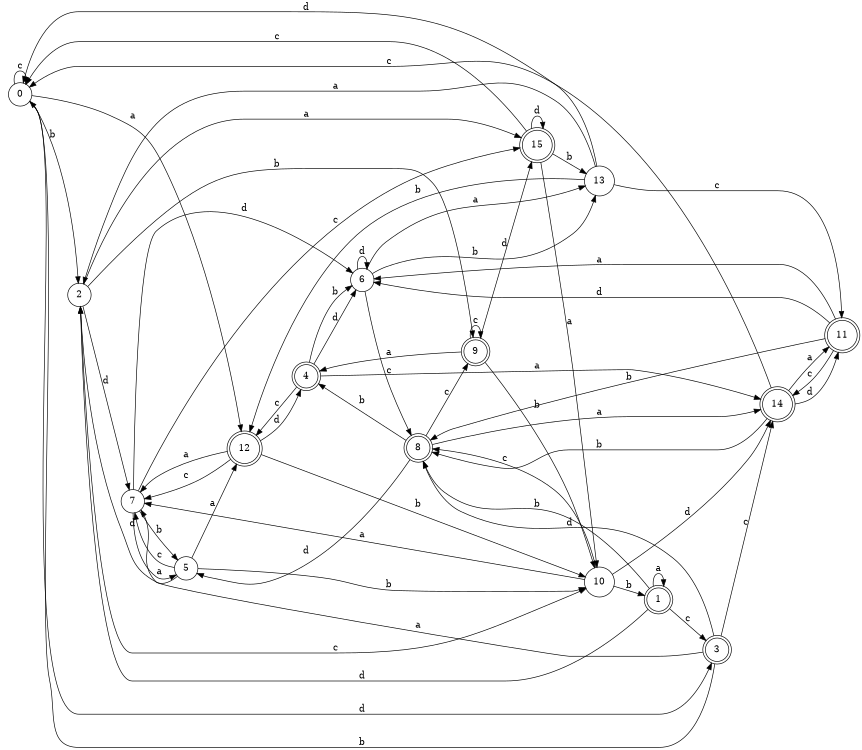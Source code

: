 digraph n13_3 {
__start0 [label="" shape="none"];

rankdir=LR;
size="8,5";

s0 [style="filled", color="black", fillcolor="white" shape="circle", label="0"];
s1 [style="rounded,filled", color="black", fillcolor="white" shape="doublecircle", label="1"];
s2 [style="filled", color="black", fillcolor="white" shape="circle", label="2"];
s3 [style="rounded,filled", color="black", fillcolor="white" shape="doublecircle", label="3"];
s4 [style="rounded,filled", color="black", fillcolor="white" shape="doublecircle", label="4"];
s5 [style="filled", color="black", fillcolor="white" shape="circle", label="5"];
s6 [style="filled", color="black", fillcolor="white" shape="circle", label="6"];
s7 [style="filled", color="black", fillcolor="white" shape="circle", label="7"];
s8 [style="rounded,filled", color="black", fillcolor="white" shape="doublecircle", label="8"];
s9 [style="rounded,filled", color="black", fillcolor="white" shape="doublecircle", label="9"];
s10 [style="filled", color="black", fillcolor="white" shape="circle", label="10"];
s11 [style="rounded,filled", color="black", fillcolor="white" shape="doublecircle", label="11"];
s12 [style="rounded,filled", color="black", fillcolor="white" shape="doublecircle", label="12"];
s13 [style="filled", color="black", fillcolor="white" shape="circle", label="13"];
s14 [style="rounded,filled", color="black", fillcolor="white" shape="doublecircle", label="14"];
s15 [style="rounded,filled", color="black", fillcolor="white" shape="doublecircle", label="15"];
s0 -> s12 [label="a"];
s0 -> s2 [label="b"];
s0 -> s0 [label="c"];
s0 -> s3 [label="d"];
s1 -> s1 [label="a"];
s1 -> s8 [label="b"];
s1 -> s3 [label="c"];
s1 -> s2 [label="d"];
s2 -> s15 [label="a"];
s2 -> s9 [label="b"];
s2 -> s10 [label="c"];
s2 -> s7 [label="d"];
s3 -> s7 [label="a"];
s3 -> s0 [label="b"];
s3 -> s14 [label="c"];
s3 -> s8 [label="d"];
s4 -> s14 [label="a"];
s4 -> s6 [label="b"];
s4 -> s12 [label="c"];
s4 -> s6 [label="d"];
s5 -> s12 [label="a"];
s5 -> s10 [label="b"];
s5 -> s7 [label="c"];
s5 -> s2 [label="d"];
s6 -> s13 [label="a"];
s6 -> s13 [label="b"];
s6 -> s8 [label="c"];
s6 -> s6 [label="d"];
s7 -> s5 [label="a"];
s7 -> s5 [label="b"];
s7 -> s15 [label="c"];
s7 -> s6 [label="d"];
s8 -> s14 [label="a"];
s8 -> s4 [label="b"];
s8 -> s9 [label="c"];
s8 -> s5 [label="d"];
s9 -> s4 [label="a"];
s9 -> s10 [label="b"];
s9 -> s9 [label="c"];
s9 -> s15 [label="d"];
s10 -> s7 [label="a"];
s10 -> s1 [label="b"];
s10 -> s8 [label="c"];
s10 -> s14 [label="d"];
s11 -> s6 [label="a"];
s11 -> s8 [label="b"];
s11 -> s14 [label="c"];
s11 -> s6 [label="d"];
s12 -> s7 [label="a"];
s12 -> s10 [label="b"];
s12 -> s7 [label="c"];
s12 -> s4 [label="d"];
s13 -> s2 [label="a"];
s13 -> s12 [label="b"];
s13 -> s11 [label="c"];
s13 -> s0 [label="d"];
s14 -> s11 [label="a"];
s14 -> s8 [label="b"];
s14 -> s0 [label="c"];
s14 -> s11 [label="d"];
s15 -> s10 [label="a"];
s15 -> s13 [label="b"];
s15 -> s0 [label="c"];
s15 -> s15 [label="d"];

}